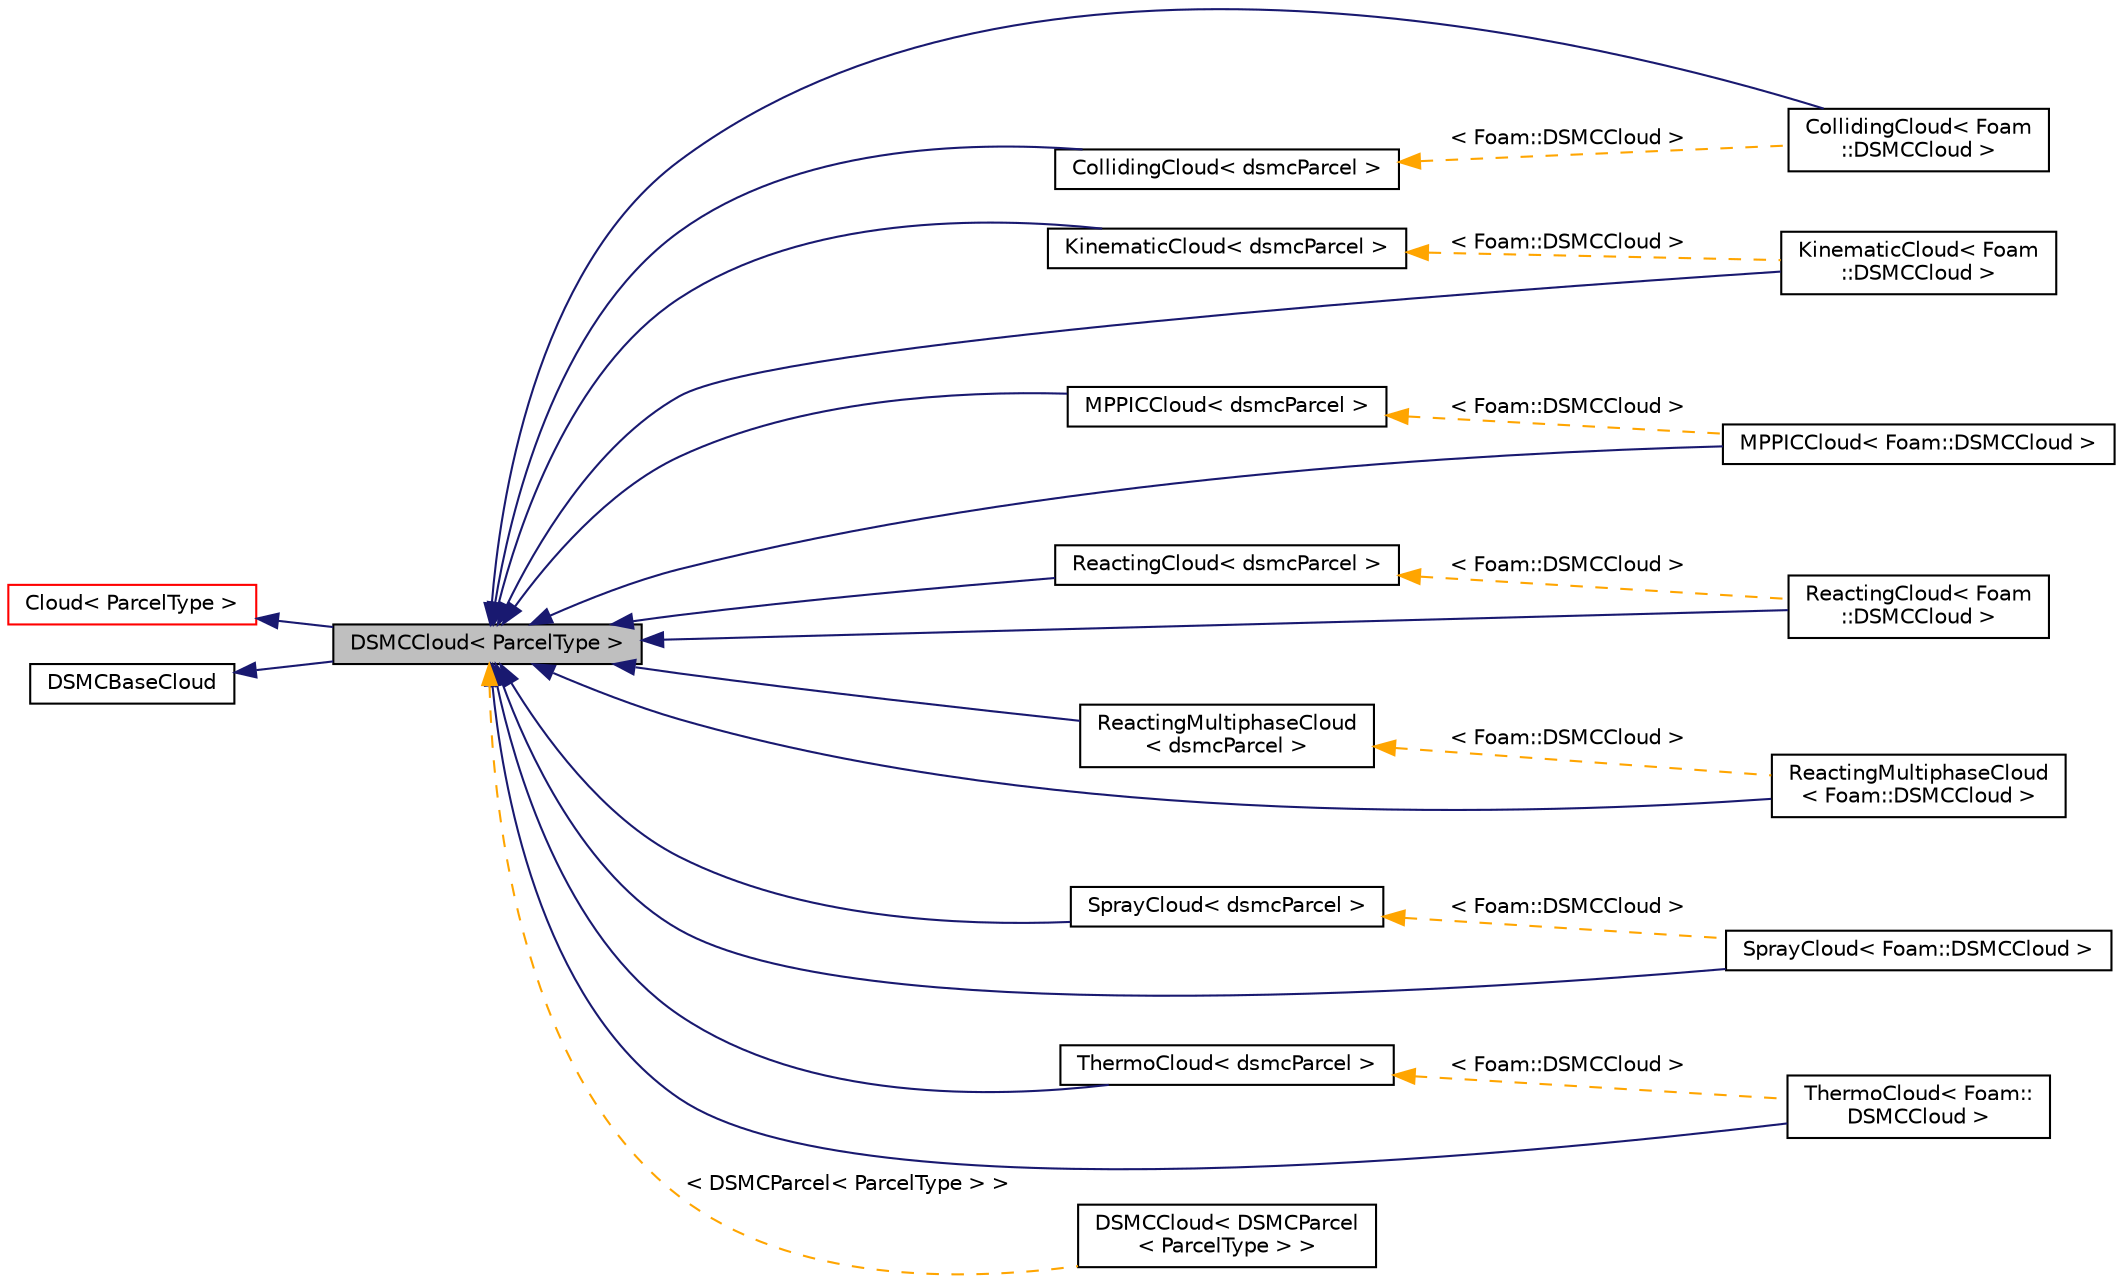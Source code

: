 digraph "DSMCCloud&lt; ParcelType &gt;"
{
  bgcolor="transparent";
  edge [fontname="Helvetica",fontsize="10",labelfontname="Helvetica",labelfontsize="10"];
  node [fontname="Helvetica",fontsize="10",shape=record];
  rankdir="LR";
  Node1 [label="DSMCCloud\< ParcelType \>",height=0.2,width=0.4,color="black", fillcolor="grey75", style="filled", fontcolor="black"];
  Node2 -> Node1 [dir="back",color="midnightblue",fontsize="10",style="solid",fontname="Helvetica"];
  Node2 [label="Cloud\< ParcelType \>",height=0.2,width=0.4,color="red",URL="$a00277.html"];
  Node3 -> Node1 [dir="back",color="midnightblue",fontsize="10",style="solid",fontname="Helvetica"];
  Node3 [label="DSMCBaseCloud",height=0.2,width=0.4,color="black",URL="$a00588.html",tooltip="Virtual abstract base class for templated DSMCCloud. "];
  Node1 -> Node4 [dir="back",color="midnightblue",fontsize="10",style="solid",fontname="Helvetica"];
  Node4 [label="CollidingCloud\< Foam\l::DSMCCloud \>",height=0.2,width=0.4,color="black",URL="$a00309.html"];
  Node1 -> Node5 [dir="back",color="midnightblue",fontsize="10",style="solid",fontname="Helvetica"];
  Node5 [label="CollidingCloud\< dsmcParcel \>",height=0.2,width=0.4,color="black",URL="$a00309.html",tooltip="Adds coolisions to kinematic clouds. "];
  Node5 -> Node4 [dir="back",color="orange",fontsize="10",style="dashed",label=" \< Foam::DSMCCloud \>" ,fontname="Helvetica"];
  Node1 -> Node6 [dir="back",color="midnightblue",fontsize="10",style="solid",fontname="Helvetica"];
  Node6 [label="KinematicCloud\< dsmcParcel \>",height=0.2,width=0.4,color="black",URL="$a01255.html",tooltip="Templated base class for kinematic cloud. "];
  Node6 -> Node7 [dir="back",color="orange",fontsize="10",style="dashed",label=" \< Foam::DSMCCloud \>" ,fontname="Helvetica"];
  Node7 [label="KinematicCloud\< Foam\l::DSMCCloud \>",height=0.2,width=0.4,color="black",URL="$a01255.html"];
  Node1 -> Node8 [dir="back",color="midnightblue",fontsize="10",style="solid",fontname="Helvetica"];
  Node8 [label="MPPICCloud\< dsmcParcel \>",height=0.2,width=0.4,color="black",URL="$a01572.html",tooltip="Adds MPPIC modelling to kinematic clouds. "];
  Node8 -> Node9 [dir="back",color="orange",fontsize="10",style="dashed",label=" \< Foam::DSMCCloud \>" ,fontname="Helvetica"];
  Node9 [label="MPPICCloud\< Foam::DSMCCloud \>",height=0.2,width=0.4,color="black",URL="$a01572.html"];
  Node1 -> Node10 [dir="back",color="midnightblue",fontsize="10",style="solid",fontname="Helvetica"];
  Node10 [label="ReactingCloud\< dsmcParcel \>",height=0.2,width=0.4,color="black",URL="$a02125.html",tooltip="Templated base class for reacting cloud. "];
  Node10 -> Node11 [dir="back",color="orange",fontsize="10",style="dashed",label=" \< Foam::DSMCCloud \>" ,fontname="Helvetica"];
  Node11 [label="ReactingCloud\< Foam\l::DSMCCloud \>",height=0.2,width=0.4,color="black",URL="$a02125.html"];
  Node1 -> Node12 [dir="back",color="midnightblue",fontsize="10",style="solid",fontname="Helvetica"];
  Node12 [label="ReactingMultiphaseCloud\l\< dsmcParcel \>",height=0.2,width=0.4,color="black",URL="$a02130.html",tooltip="Templated base class for multiphase reacting cloud. "];
  Node12 -> Node13 [dir="back",color="orange",fontsize="10",style="dashed",label=" \< Foam::DSMCCloud \>" ,fontname="Helvetica"];
  Node13 [label="ReactingMultiphaseCloud\l\< Foam::DSMCCloud \>",height=0.2,width=0.4,color="black",URL="$a02130.html"];
  Node1 -> Node14 [dir="back",color="midnightblue",fontsize="10",style="solid",fontname="Helvetica"];
  Node14 [label="SprayCloud\< dsmcParcel \>",height=0.2,width=0.4,color="black",URL="$a02481.html",tooltip="Templated base class for spray cloud. "];
  Node14 -> Node15 [dir="back",color="orange",fontsize="10",style="dashed",label=" \< Foam::DSMCCloud \>" ,fontname="Helvetica"];
  Node15 [label="SprayCloud\< Foam::DSMCCloud \>",height=0.2,width=0.4,color="black",URL="$a02481.html"];
  Node1 -> Node16 [dir="back",color="midnightblue",fontsize="10",style="solid",fontname="Helvetica"];
  Node16 [label="ThermoCloud\< dsmcParcel \>",height=0.2,width=0.4,color="black",URL="$a02665.html",tooltip="Templated base class for thermodynamic cloud. "];
  Node16 -> Node17 [dir="back",color="orange",fontsize="10",style="dashed",label=" \< Foam::DSMCCloud \>" ,fontname="Helvetica"];
  Node17 [label="ThermoCloud\< Foam::\lDSMCCloud \>",height=0.2,width=0.4,color="black",URL="$a02665.html"];
  Node1 -> Node7 [dir="back",color="midnightblue",fontsize="10",style="solid",fontname="Helvetica"];
  Node1 -> Node9 [dir="back",color="midnightblue",fontsize="10",style="solid",fontname="Helvetica"];
  Node1 -> Node11 [dir="back",color="midnightblue",fontsize="10",style="solid",fontname="Helvetica"];
  Node1 -> Node13 [dir="back",color="midnightblue",fontsize="10",style="solid",fontname="Helvetica"];
  Node1 -> Node15 [dir="back",color="midnightblue",fontsize="10",style="solid",fontname="Helvetica"];
  Node1 -> Node17 [dir="back",color="midnightblue",fontsize="10",style="solid",fontname="Helvetica"];
  Node1 -> Node18 [dir="back",color="orange",fontsize="10",style="dashed",label=" \< DSMCParcel\< ParcelType \> \>" ,fontname="Helvetica"];
  Node18 [label="DSMCCloud\< DSMCParcel\l\< ParcelType \> \>",height=0.2,width=0.4,color="black",URL="$a00589.html"];
}
